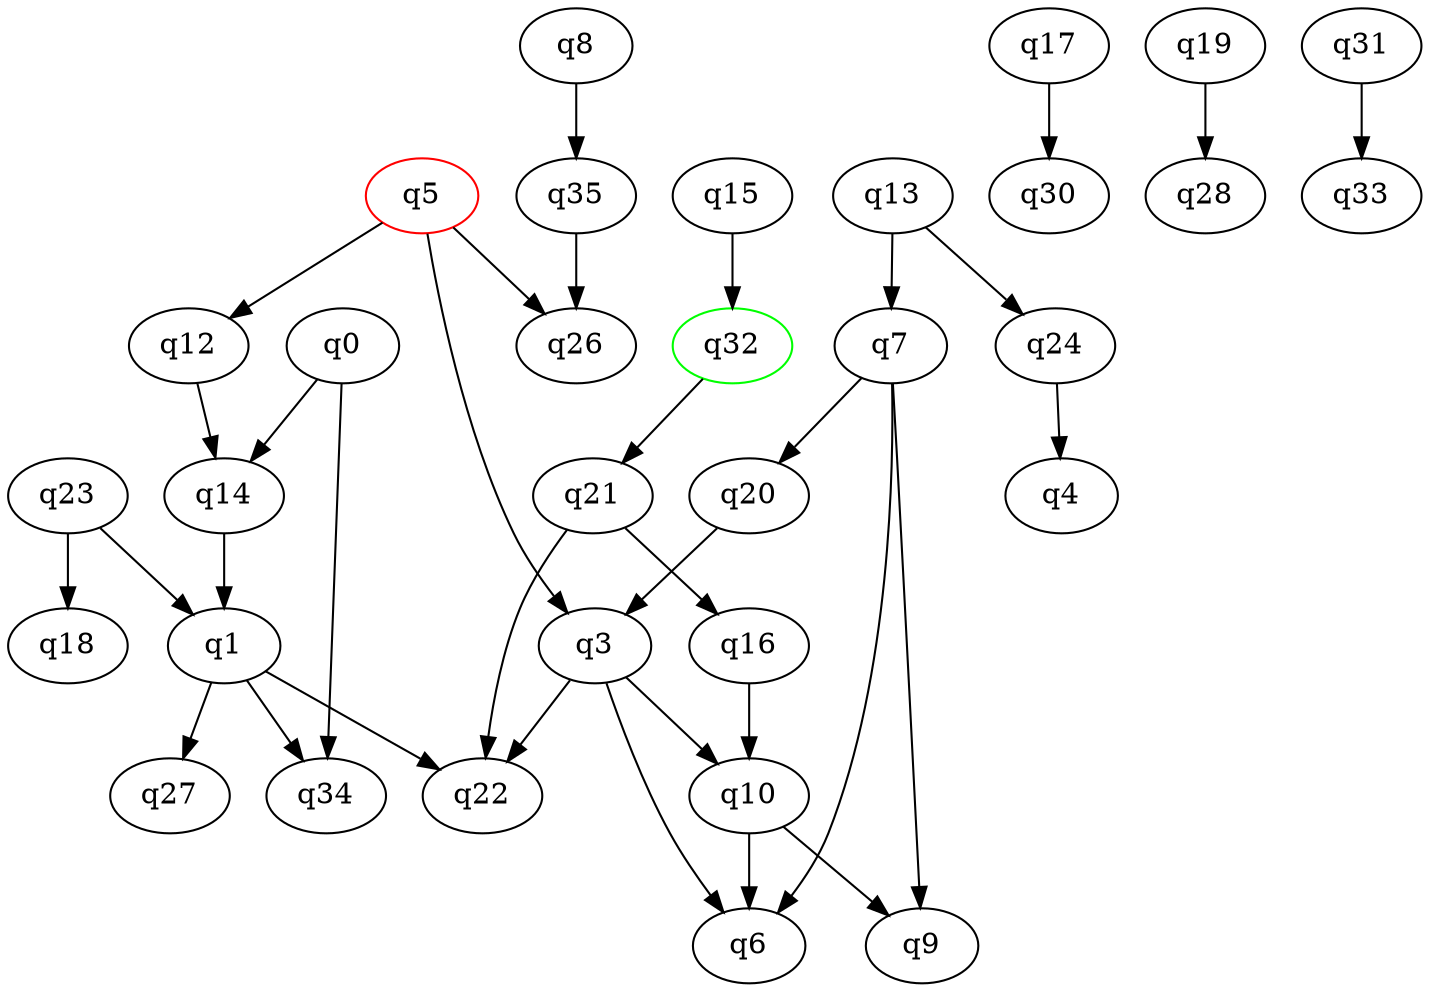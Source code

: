 digraph A{
q32 [initial=1,color=green];
q5 [final=1,color=red];
q0 -> q14;
q0 -> q34;
q1 -> q22;
q1 -> q27;
q1 -> q34;
q3 -> q6;
q3 -> q10;
q3 -> q22;
q5 -> q3;
q5 -> q12;
q5 -> q26;
q7 -> q6;
q7 -> q9;
q7 -> q20;
q8 -> q35;
q10 -> q6;
q10 -> q9;
q12 -> q14;
q13 -> q7;
q13 -> q24;
q14 -> q1;
q15 -> q32;
q16 -> q10;
q17 -> q30;
q19 -> q28;
q20 -> q3;
q21 -> q16;
q21 -> q22;
q23 -> q1;
q23 -> q18;
q24 -> q4;
q31 -> q33;
q32 -> q21;
q35 -> q26;
}
